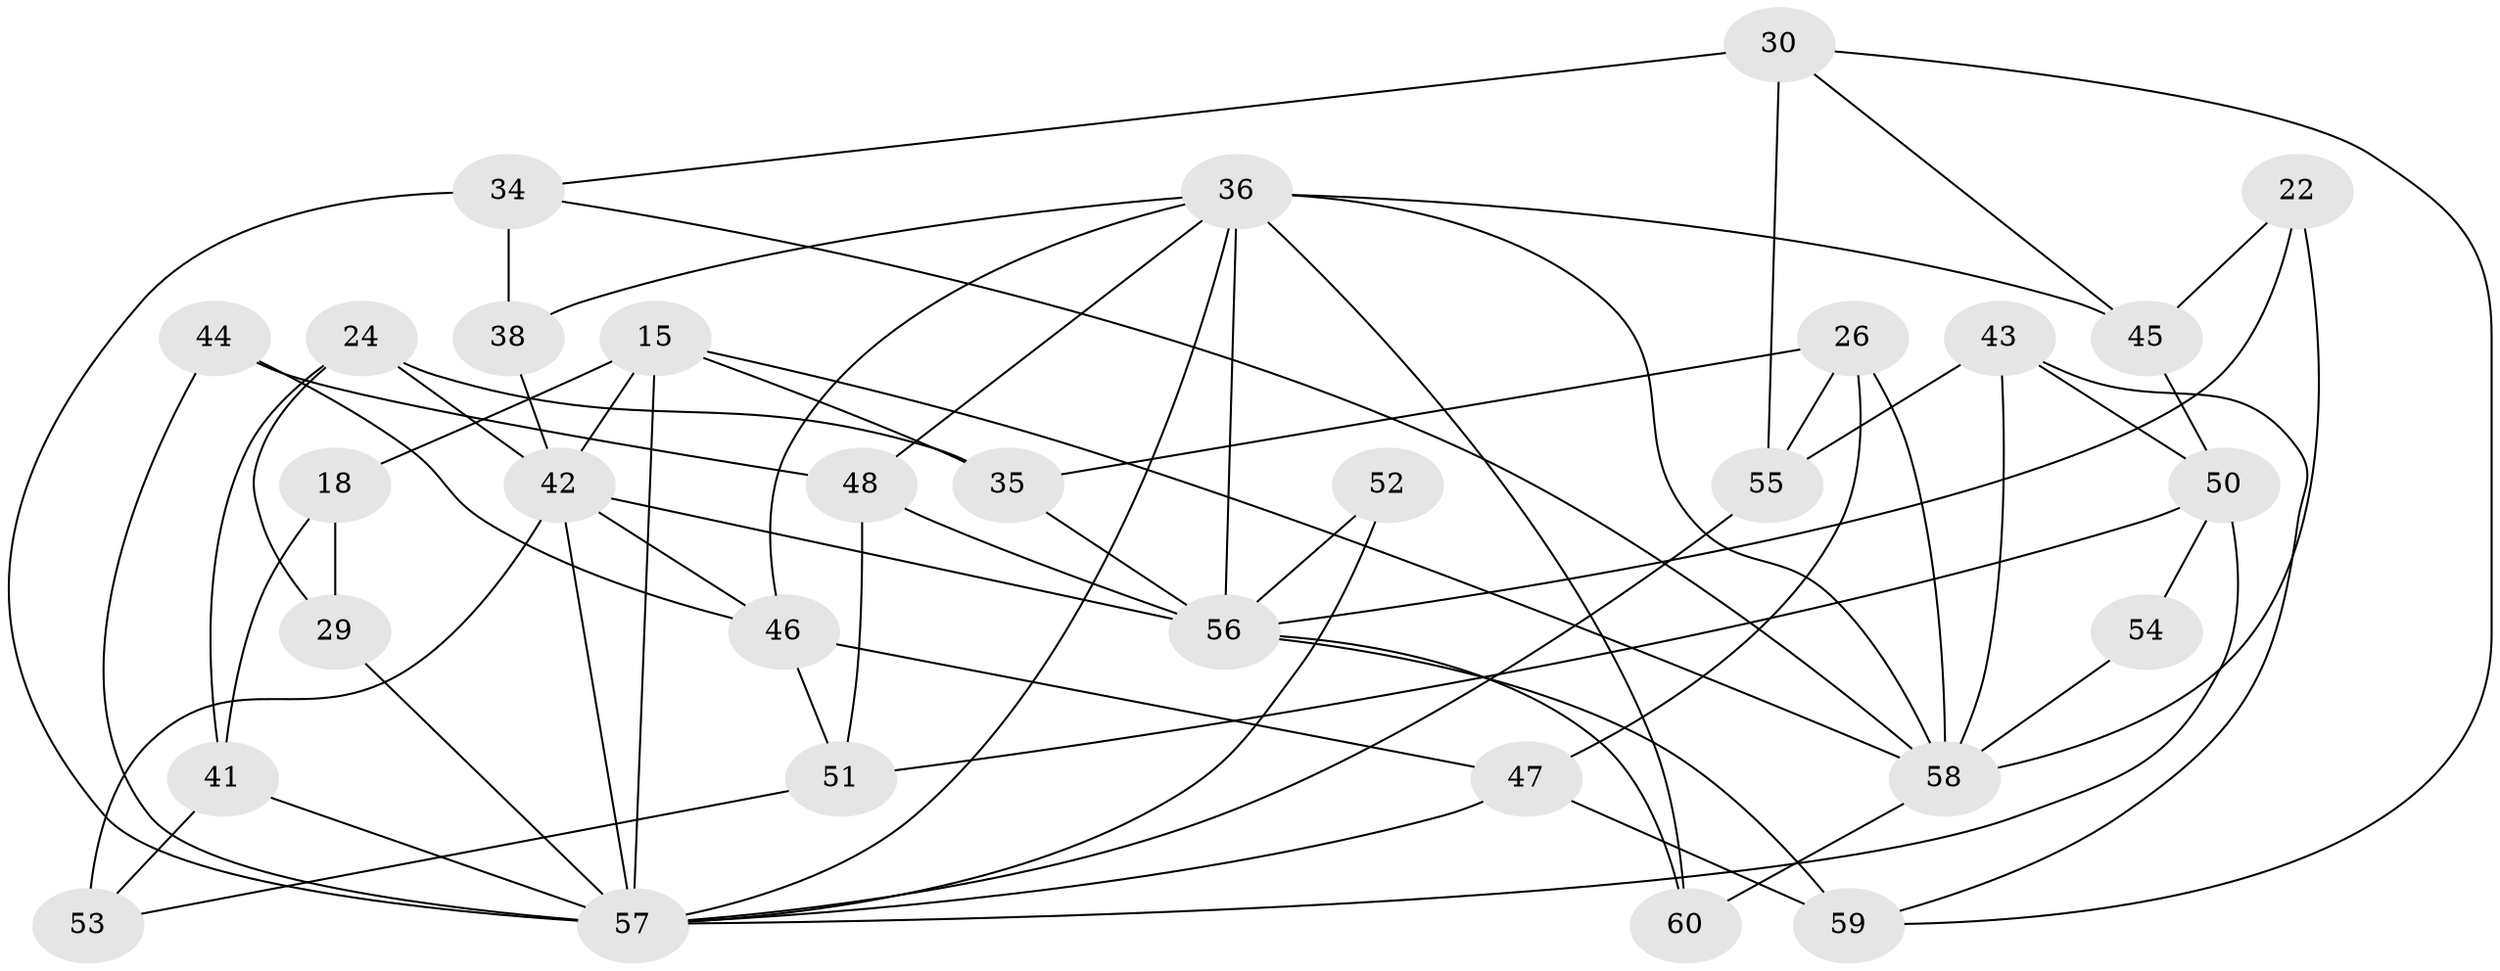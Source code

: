 // original degree distribution, {4: 1.0}
// Generated by graph-tools (version 1.1) at 2025/58/03/09/25 04:58:48]
// undirected, 30 vertices, 67 edges
graph export_dot {
graph [start="1"]
  node [color=gray90,style=filled];
  15 [super="+3"];
  18 [super="+8"];
  22;
  24;
  26;
  29;
  30;
  34 [super="+1"];
  35;
  36 [super="+33+21"];
  38;
  41 [super="+12"];
  42 [super="+31+16"];
  43;
  44;
  45;
  46 [super="+39"];
  47;
  48 [super="+17"];
  50 [super="+9"];
  51;
  52;
  53;
  54;
  55;
  56 [super="+28+32"];
  57 [super="+5+14+19+40"];
  58 [super="+23+49"];
  59;
  60;
  15 -- 18 [weight=2];
  15 -- 58 [weight=2];
  15 -- 35;
  15 -- 57 [weight=2];
  15 -- 42;
  18 -- 29 [weight=2];
  18 -- 41 [weight=2];
  22 -- 45;
  22 -- 56;
  22 -- 58 [weight=2];
  24 -- 29;
  24 -- 35;
  24 -- 41;
  24 -- 42;
  26 -- 35;
  26 -- 58;
  26 -- 55;
  26 -- 47;
  29 -- 57;
  30 -- 55;
  30 -- 59;
  30 -- 45;
  30 -- 34;
  34 -- 38 [weight=2];
  34 -- 57 [weight=2];
  34 -- 58;
  35 -- 56;
  36 -- 60;
  36 -- 56 [weight=2];
  36 -- 38;
  36 -- 45;
  36 -- 57 [weight=2];
  36 -- 58 [weight=2];
  36 -- 48;
  36 -- 46 [weight=2];
  38 -- 42;
  41 -- 53;
  41 -- 57 [weight=2];
  42 -- 53 [weight=2];
  42 -- 57 [weight=2];
  42 -- 46;
  42 -- 56 [weight=2];
  43 -- 55;
  43 -- 59;
  43 -- 50;
  43 -- 58;
  44 -- 48 [weight=2];
  44 -- 46;
  44 -- 57;
  45 -- 50;
  46 -- 47;
  46 -- 51;
  47 -- 59;
  47 -- 57;
  48 -- 51;
  48 -- 56 [weight=2];
  50 -- 51;
  50 -- 54 [weight=2];
  50 -- 57;
  51 -- 53;
  52 -- 56 [weight=3];
  52 -- 57;
  54 -- 58 [weight=2];
  55 -- 57;
  56 -- 60 [weight=2];
  56 -- 59;
  58 -- 60;
}
